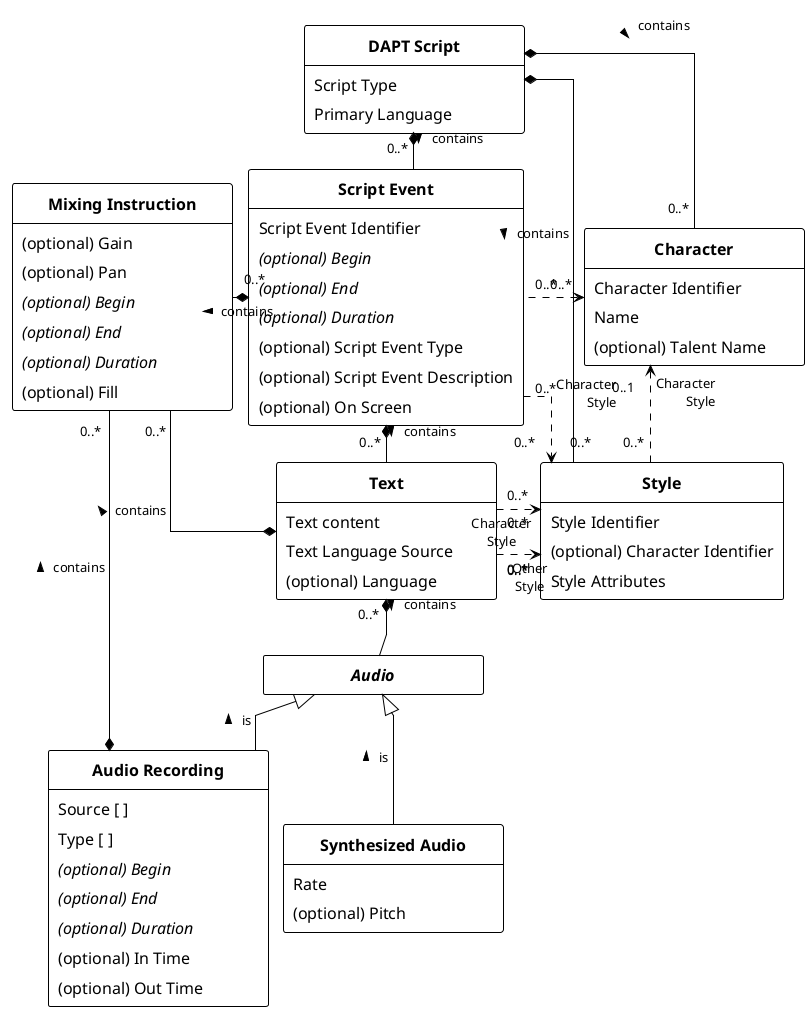 @startuml class-diagram
!theme plain
!pragma ratio 1.3
skinparam groupInheritance 2
skinparam linetype ortho
skinparam DefaultFontName sans-serif
skinparam DefaultFontSize 16
skinparam ArrowFontSize 13
skinparam ArrowMessageAlignment direction
skinparam Padding 4
skinparam Nodesep 15
skinparam Ranksep 20
skinparam MinClassWidth 220

together {
    Class DAPTScript as "**DAPT Script**" [[#dapt-script]] {
        Script Type [[[#script-type]]]
        Primary Language [[[#primary-language]]]
    }

    Class ScriptEvent as "**Script Event**" [[#script-event]] {
        Script Event Identifier [[[#dfn-script-event-identifier]]]
        {field} {abstract} (optional) Begin [[[#dfn-begin]]]
        {field} {abstract} (optional) End [[[#dfn-end]]]
        {field} {abstract} (optional) Duration [[[#dfn-duration]]]
        {field} (optional) Script Event Type [[[#dfn-script-event-type]]]
        {field} (optional) Script Event Description [[[#dfn-script-event-description]]]
        {field} (optional) On Screen [[[#on-screen]]]
    }

    Class Text as "**Text**" [[#text]] {
        Text content [[[#dfn-text]]]
        Text Language Source [[[#text-language-source]]]
        {field} (optional) Language
        ' {field} (optional) Inline Style Attributes
    }
}

Class Character as "**Character**" [[#character]] {
    Character Identifier [[[#dfn-character-identifier]]]
    Name [[[#dfn-character-name]]]
    {field} (optional) Talent Name [[[#dfn-character-talent-name]]]
}

Class Style as "**Style**" {
    Style Identifier
    {field} (optional) Character Identifier [[[#dfn-character-identifier]]]
    Style Attributes
}

together {
    abstract Class Audio as "**Audio**" [[#dfn-audio]] {
    }

    Class SynthesizedAudio as "**Synthesized Audio**" [[#dfn-synthesized-audio]] {
        Rate [[[#dfn-rate]]]
        {field} (optional) Pitch [[[#dfn-pitch]]]
    }

    Class AudioRecording as "**Audio Recording**" [[#dfn-audio-recording]] {
        Source [ ] [[[#dfn-source]]]
        Type [ ] [[[#dfn-type]]]
        {field} {abstract} (optional) Begin [[[#dfn-begin]]]
        {field} {abstract} (optional) End [[[#dfn-end]]]
        {field} {abstract} (optional) Duration [[[#dfn-duration]]]
        {field} (optional) In Time [[[#dfn-in-time]]]
        {field} (optional) Out Time [[[#dfn-out-time]]]
    }

}

class MixingInstruction as "**Mixing Instruction**" [[#dfn-mixing-instruction]] {
    {field} (optional) Gain [[[#dfn-gain]]]
    {field} (optional) Pan [[[#dfn-pan]]]
    {field} {abstract} (optional) Begin [[[#dfn-begin]]]
    {field} {abstract} (optional) End [[[#dfn-end]]]
    {field} {abstract} (optional) Duration [[[#dfn-duration]]]
    {field} (optional) Fill [[[#dfn-fill]]]
}

' MixingInstruction -[hidden]r-AudioRecording


DAPTScript *-down- "0..* " ScriptEvent : contains >
DAPTScript *-right- "0..*" Character : contains\r >
DAPTScript *-right- "0..*  " Style : contains >
Character "0..1  " <.down. "0..*" Style [[#dfn-character-style]] : Character\rStyle
ScriptEvent "0..*" .right.> "0..*" Style [[#dfn-character-style]] : Character\rStyle
ScriptEvent *-left- "0..*" MixingInstruction : contains >
Text "0..*" .right.> "0..*" Style [[#dfn-character-style]] : Character\nStyle
Text "0..*" .right.> "0..*" Style : Other\nStyle
Text *-down- "0..* " Audio : contains >
Text *-left- "0..* " MixingInstruction : contains >
ScriptEvent *-down- "0..*" Text : contains >
ScriptEvent "0..*" .left.> "0..*" Character
AudioRecording *-left- "0..* " MixingInstruction : contains >
Audio <|-- SynthesizedAudio : is <
Audio <|-- AudioRecording : is <

SynthesizedAudio -[hidden]r- AudioRecording

' Hidden links to persuade the layout to look nicer
DAPTScript -[hidden]right- Style
Character -[hidden]down- Style
' MixingInstruction -[hidden]left- Text
' Text -[hidden]down- Audio
' AudioRecording -[hidden]right- SynthesizedAudio

hide empty members
hide circle
@enduml